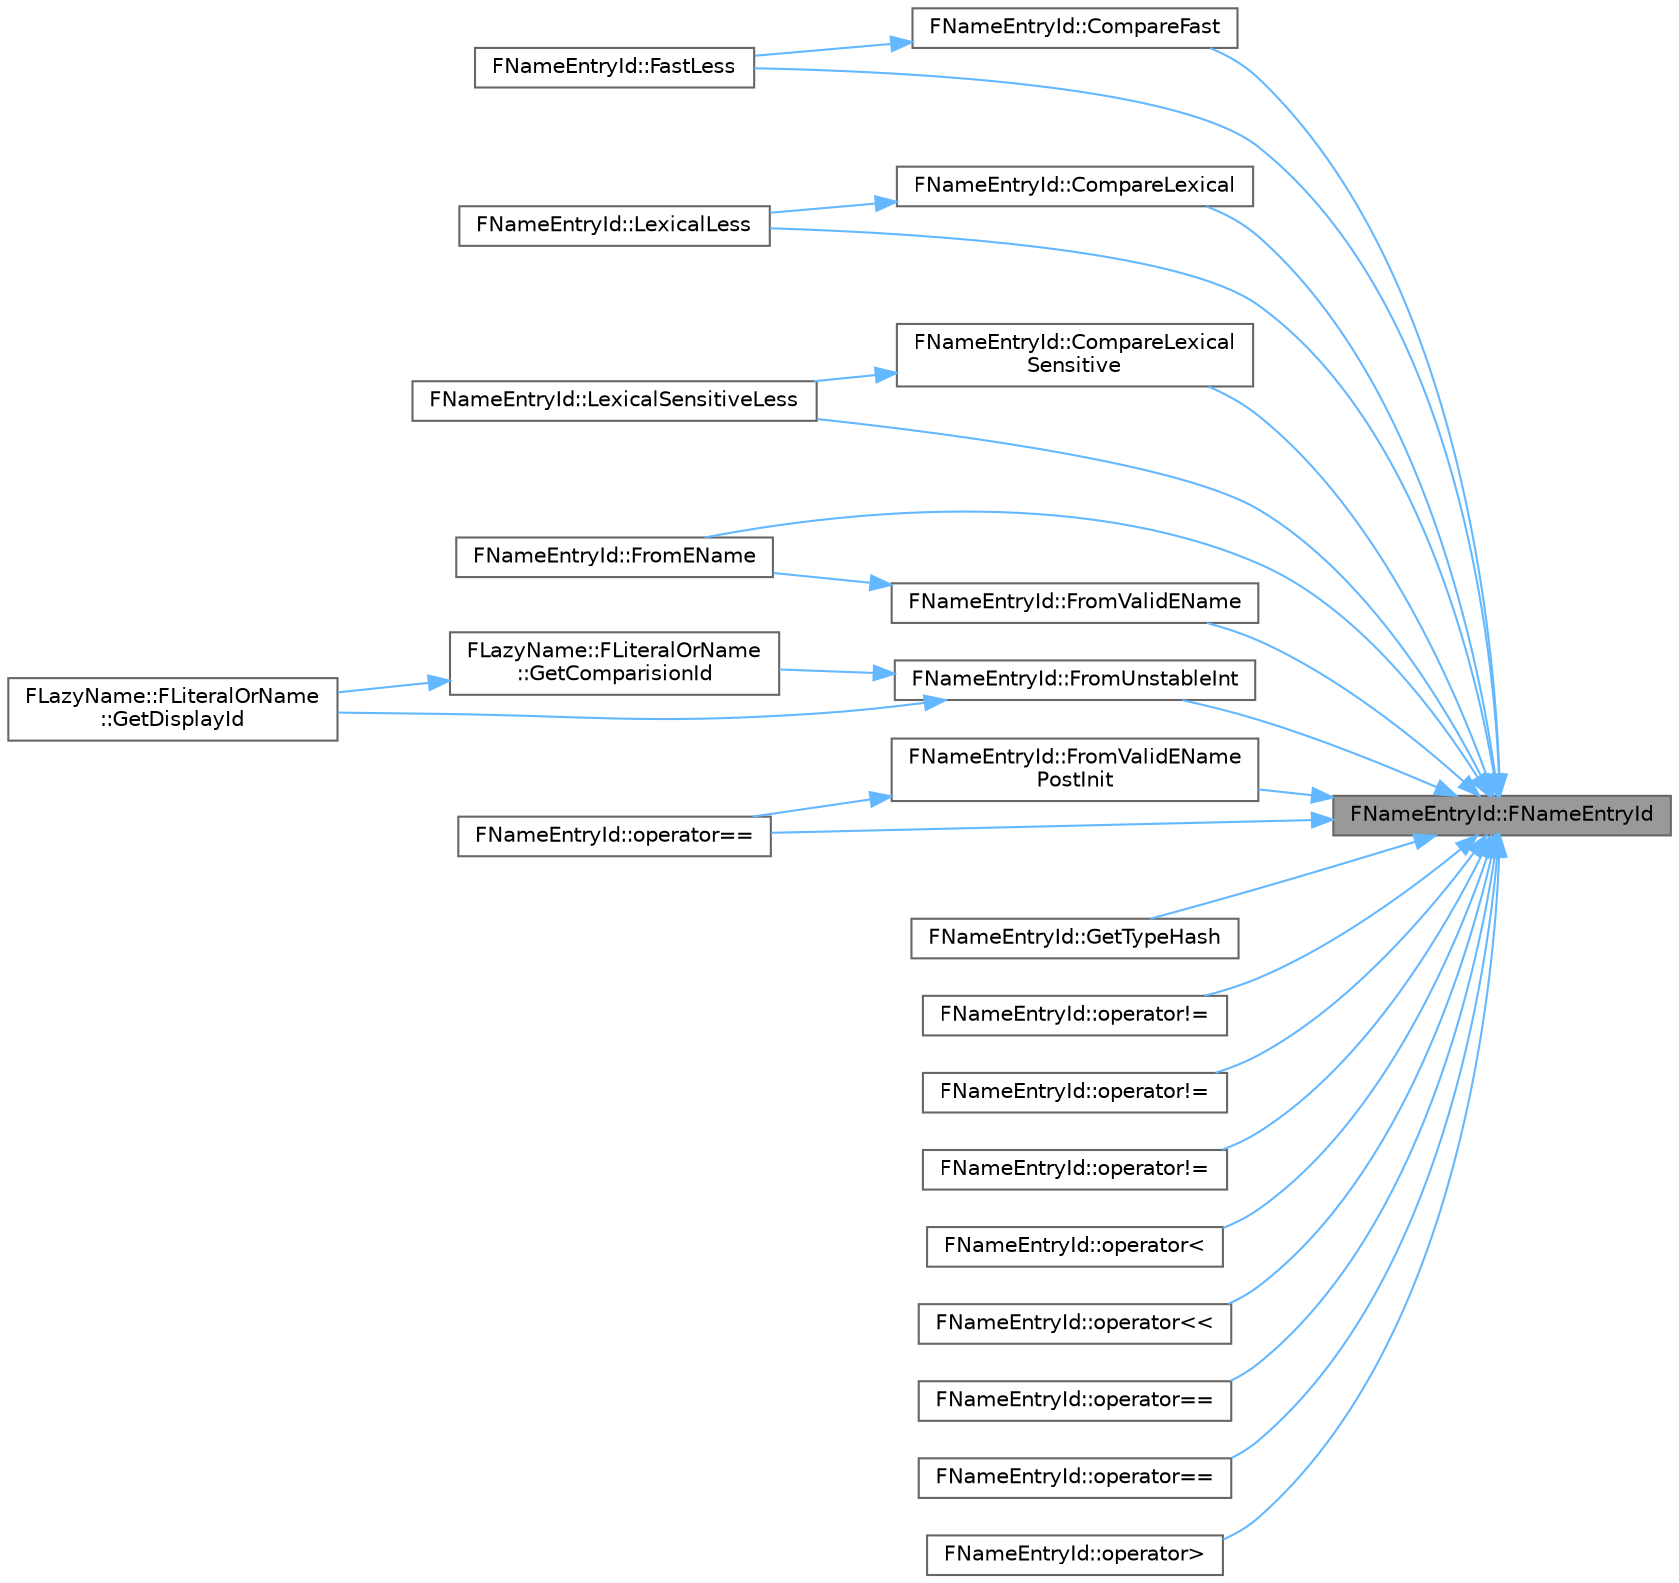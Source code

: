 digraph "FNameEntryId::FNameEntryId"
{
 // INTERACTIVE_SVG=YES
 // LATEX_PDF_SIZE
  bgcolor="transparent";
  edge [fontname=Helvetica,fontsize=10,labelfontname=Helvetica,labelfontsize=10];
  node [fontname=Helvetica,fontsize=10,shape=box,height=0.2,width=0.4];
  rankdir="RL";
  Node1 [id="Node000001",label="FNameEntryId::FNameEntryId",height=0.2,width=0.4,color="gray40", fillcolor="grey60", style="filled", fontcolor="black",tooltip=" "];
  Node1 -> Node2 [id="edge1_Node000001_Node000002",dir="back",color="steelblue1",style="solid",tooltip=" "];
  Node2 [id="Node000002",label="FNameEntryId::CompareFast",height=0.2,width=0.4,color="grey40", fillcolor="white", style="filled",URL="$d8/dea/structFNameEntryId.html#a942099757a4f577ce98f0a1733bd76b4",tooltip="Fast non-alphabetical order that is only stable during this process' lifetime."];
  Node2 -> Node3 [id="edge2_Node000002_Node000003",dir="back",color="steelblue1",style="solid",tooltip=" "];
  Node3 [id="Node000003",label="FNameEntryId::FastLess",height=0.2,width=0.4,color="grey40", fillcolor="white", style="filled",URL="$d8/dea/structFNameEntryId.html#a11ce0297fbeb1fc266cd71ce7677545c",tooltip=" "];
  Node1 -> Node4 [id="edge3_Node000001_Node000004",dir="back",color="steelblue1",style="solid",tooltip=" "];
  Node4 [id="Node000004",label="FNameEntryId::CompareLexical",height=0.2,width=0.4,color="grey40", fillcolor="white", style="filled",URL="$d8/dea/structFNameEntryId.html#ab9e8572c132352931175690bf47bfcc5",tooltip="Slow alphabetical order that is stable / deterministic over process runs, ignores case."];
  Node4 -> Node5 [id="edge4_Node000004_Node000005",dir="back",color="steelblue1",style="solid",tooltip=" "];
  Node5 [id="Node000005",label="FNameEntryId::LexicalLess",height=0.2,width=0.4,color="grey40", fillcolor="white", style="filled",URL="$d8/dea/structFNameEntryId.html#a084d4ddfdaef74d8f1b20abd1cd1315a",tooltip=" "];
  Node1 -> Node6 [id="edge5_Node000001_Node000006",dir="back",color="steelblue1",style="solid",tooltip=" "];
  Node6 [id="Node000006",label="FNameEntryId::CompareLexical\lSensitive",height=0.2,width=0.4,color="grey40", fillcolor="white", style="filled",URL="$d8/dea/structFNameEntryId.html#ac4e9d0e6e9d094fd87a5e28fd58a3962",tooltip="Slow alphabetical order that is stable / deterministic over process runs, case-sensitive."];
  Node6 -> Node7 [id="edge6_Node000006_Node000007",dir="back",color="steelblue1",style="solid",tooltip=" "];
  Node7 [id="Node000007",label="FNameEntryId::LexicalSensitiveLess",height=0.2,width=0.4,color="grey40", fillcolor="white", style="filled",URL="$d8/dea/structFNameEntryId.html#a3262ff24c458987ab4d085dbf1789b3b",tooltip=" "];
  Node1 -> Node3 [id="edge7_Node000001_Node000003",dir="back",color="steelblue1",style="solid",tooltip=" "];
  Node1 -> Node8 [id="edge8_Node000001_Node000008",dir="back",color="steelblue1",style="solid",tooltip=" "];
  Node8 [id="Node000008",label="FNameEntryId::FromEName",height=0.2,width=0.4,color="grey40", fillcolor="white", style="filled",URL="$d8/dea/structFNameEntryId.html#a49069eef4b5775c9aca16dc07ef251fa",tooltip=" "];
  Node1 -> Node9 [id="edge9_Node000001_Node000009",dir="back",color="steelblue1",style="solid",tooltip=" "];
  Node9 [id="Node000009",label="FNameEntryId::FromUnstableInt",height=0.2,width=0.4,color="grey40", fillcolor="white", style="filled",URL="$d8/dea/structFNameEntryId.html#a3f1fa84e6ea9934792010c4e17fb0709",tooltip="Create from unstable int produced by this process."];
  Node9 -> Node10 [id="edge10_Node000009_Node000010",dir="back",color="steelblue1",style="solid",tooltip=" "];
  Node10 [id="Node000010",label="FLazyName::FLiteralOrName\l::GetComparisionId",height=0.2,width=0.4,color="grey40", fillcolor="white", style="filled",URL="$d7/ddd/structFLazyName_1_1FLiteralOrName.html#ac8797125ac2204d559363d35fbdae3e4",tooltip=" "];
  Node10 -> Node11 [id="edge11_Node000010_Node000011",dir="back",color="steelblue1",style="solid",tooltip=" "];
  Node11 [id="Node000011",label="FLazyName::FLiteralOrName\l::GetDisplayId",height=0.2,width=0.4,color="grey40", fillcolor="white", style="filled",URL="$d7/ddd/structFLazyName_1_1FLiteralOrName.html#a6d5a20b8b4065348ad27d9a23a9a4436",tooltip=" "];
  Node9 -> Node11 [id="edge12_Node000009_Node000011",dir="back",color="steelblue1",style="solid",tooltip=" "];
  Node1 -> Node12 [id="edge13_Node000001_Node000012",dir="back",color="steelblue1",style="solid",tooltip=" "];
  Node12 [id="Node000012",label="FNameEntryId::FromValidEName",height=0.2,width=0.4,color="grey40", fillcolor="white", style="filled",URL="$d8/dea/structFNameEntryId.html#a5960a9bf110af0cdc118718e5731b5df",tooltip=" "];
  Node12 -> Node8 [id="edge14_Node000012_Node000008",dir="back",color="steelblue1",style="solid",tooltip=" "];
  Node1 -> Node13 [id="edge15_Node000001_Node000013",dir="back",color="steelblue1",style="solid",tooltip=" "];
  Node13 [id="Node000013",label="FNameEntryId::FromValidEName\lPostInit",height=0.2,width=0.4,color="grey40", fillcolor="white", style="filled",URL="$d8/dea/structFNameEntryId.html#af29ec6eafdf614aabf65175ef75267f7",tooltip=" "];
  Node13 -> Node14 [id="edge16_Node000013_Node000014",dir="back",color="steelblue1",style="solid",tooltip=" "];
  Node14 [id="Node000014",label="FNameEntryId::operator==",height=0.2,width=0.4,color="grey40", fillcolor="white", style="filled",URL="$d8/dea/structFNameEntryId.html#ab1c3b17537f7bcb43ae18a44e904e068",tooltip=" "];
  Node1 -> Node15 [id="edge17_Node000001_Node000015",dir="back",color="steelblue1",style="solid",tooltip=" "];
  Node15 [id="Node000015",label="FNameEntryId::GetTypeHash",height=0.2,width=0.4,color="grey40", fillcolor="white", style="filled",URL="$d8/dea/structFNameEntryId.html#a9b0340ee43b3ec3291c822b4cc7fba1d",tooltip=" "];
  Node1 -> Node5 [id="edge18_Node000001_Node000005",dir="back",color="steelblue1",style="solid",tooltip=" "];
  Node1 -> Node7 [id="edge19_Node000001_Node000007",dir="back",color="steelblue1",style="solid",tooltip=" "];
  Node1 -> Node16 [id="edge20_Node000001_Node000016",dir="back",color="steelblue1",style="solid",tooltip=" "];
  Node16 [id="Node000016",label="FNameEntryId::operator!=",height=0.2,width=0.4,color="grey40", fillcolor="white", style="filled",URL="$d8/dea/structFNameEntryId.html#a0dbca5163e7d6700a901ff89274d5f24",tooltip=" "];
  Node1 -> Node17 [id="edge21_Node000001_Node000017",dir="back",color="steelblue1",style="solid",tooltip=" "];
  Node17 [id="Node000017",label="FNameEntryId::operator!=",height=0.2,width=0.4,color="grey40", fillcolor="white", style="filled",URL="$d8/dea/structFNameEntryId.html#afa88fbfbdbf86a4a63ffc598e31e0d98",tooltip=" "];
  Node1 -> Node18 [id="edge22_Node000001_Node000018",dir="back",color="steelblue1",style="solid",tooltip=" "];
  Node18 [id="Node000018",label="FNameEntryId::operator!=",height=0.2,width=0.4,color="grey40", fillcolor="white", style="filled",URL="$d8/dea/structFNameEntryId.html#a0ec7739f4ecfc7609f76ef6f972d937f",tooltip=" "];
  Node1 -> Node19 [id="edge23_Node000001_Node000019",dir="back",color="steelblue1",style="solid",tooltip=" "];
  Node19 [id="Node000019",label="FNameEntryId::operator\<",height=0.2,width=0.4,color="grey40", fillcolor="white", style="filled",URL="$d8/dea/structFNameEntryId.html#a6f5a17e649ea85355586b86898b967aa",tooltip="Fast non-alphabetical order that is only stable during this process' lifetime."];
  Node1 -> Node20 [id="edge24_Node000001_Node000020",dir="back",color="steelblue1",style="solid",tooltip=" "];
  Node20 [id="Node000020",label="FNameEntryId::operator\<\<",height=0.2,width=0.4,color="grey40", fillcolor="white", style="filled",URL="$d8/dea/structFNameEntryId.html#a47887ed6388044c26310fd59b52c8206",tooltip="Serialize as process specific unstable int."];
  Node1 -> Node21 [id="edge25_Node000001_Node000021",dir="back",color="steelblue1",style="solid",tooltip=" "];
  Node21 [id="Node000021",label="FNameEntryId::operator==",height=0.2,width=0.4,color="grey40", fillcolor="white", style="filled",URL="$d8/dea/structFNameEntryId.html#a3bb926e9a88c1d0e487593265655894d",tooltip=" "];
  Node1 -> Node14 [id="edge26_Node000001_Node000014",dir="back",color="steelblue1",style="solid",tooltip=" "];
  Node1 -> Node22 [id="edge27_Node000001_Node000022",dir="back",color="steelblue1",style="solid",tooltip=" "];
  Node22 [id="Node000022",label="FNameEntryId::operator==",height=0.2,width=0.4,color="grey40", fillcolor="white", style="filled",URL="$d8/dea/structFNameEntryId.html#a62db963cc8b7cac5124ca54fb1b12b11",tooltip=" "];
  Node1 -> Node23 [id="edge28_Node000001_Node000023",dir="back",color="steelblue1",style="solid",tooltip=" "];
  Node23 [id="Node000023",label="FNameEntryId::operator\>",height=0.2,width=0.4,color="grey40", fillcolor="white", style="filled",URL="$d8/dea/structFNameEntryId.html#a5855dc5e9722cd6a52c2a423c7e3e867",tooltip="Fast non-alphabetical order that is only stable during this process' lifetime."];
}
